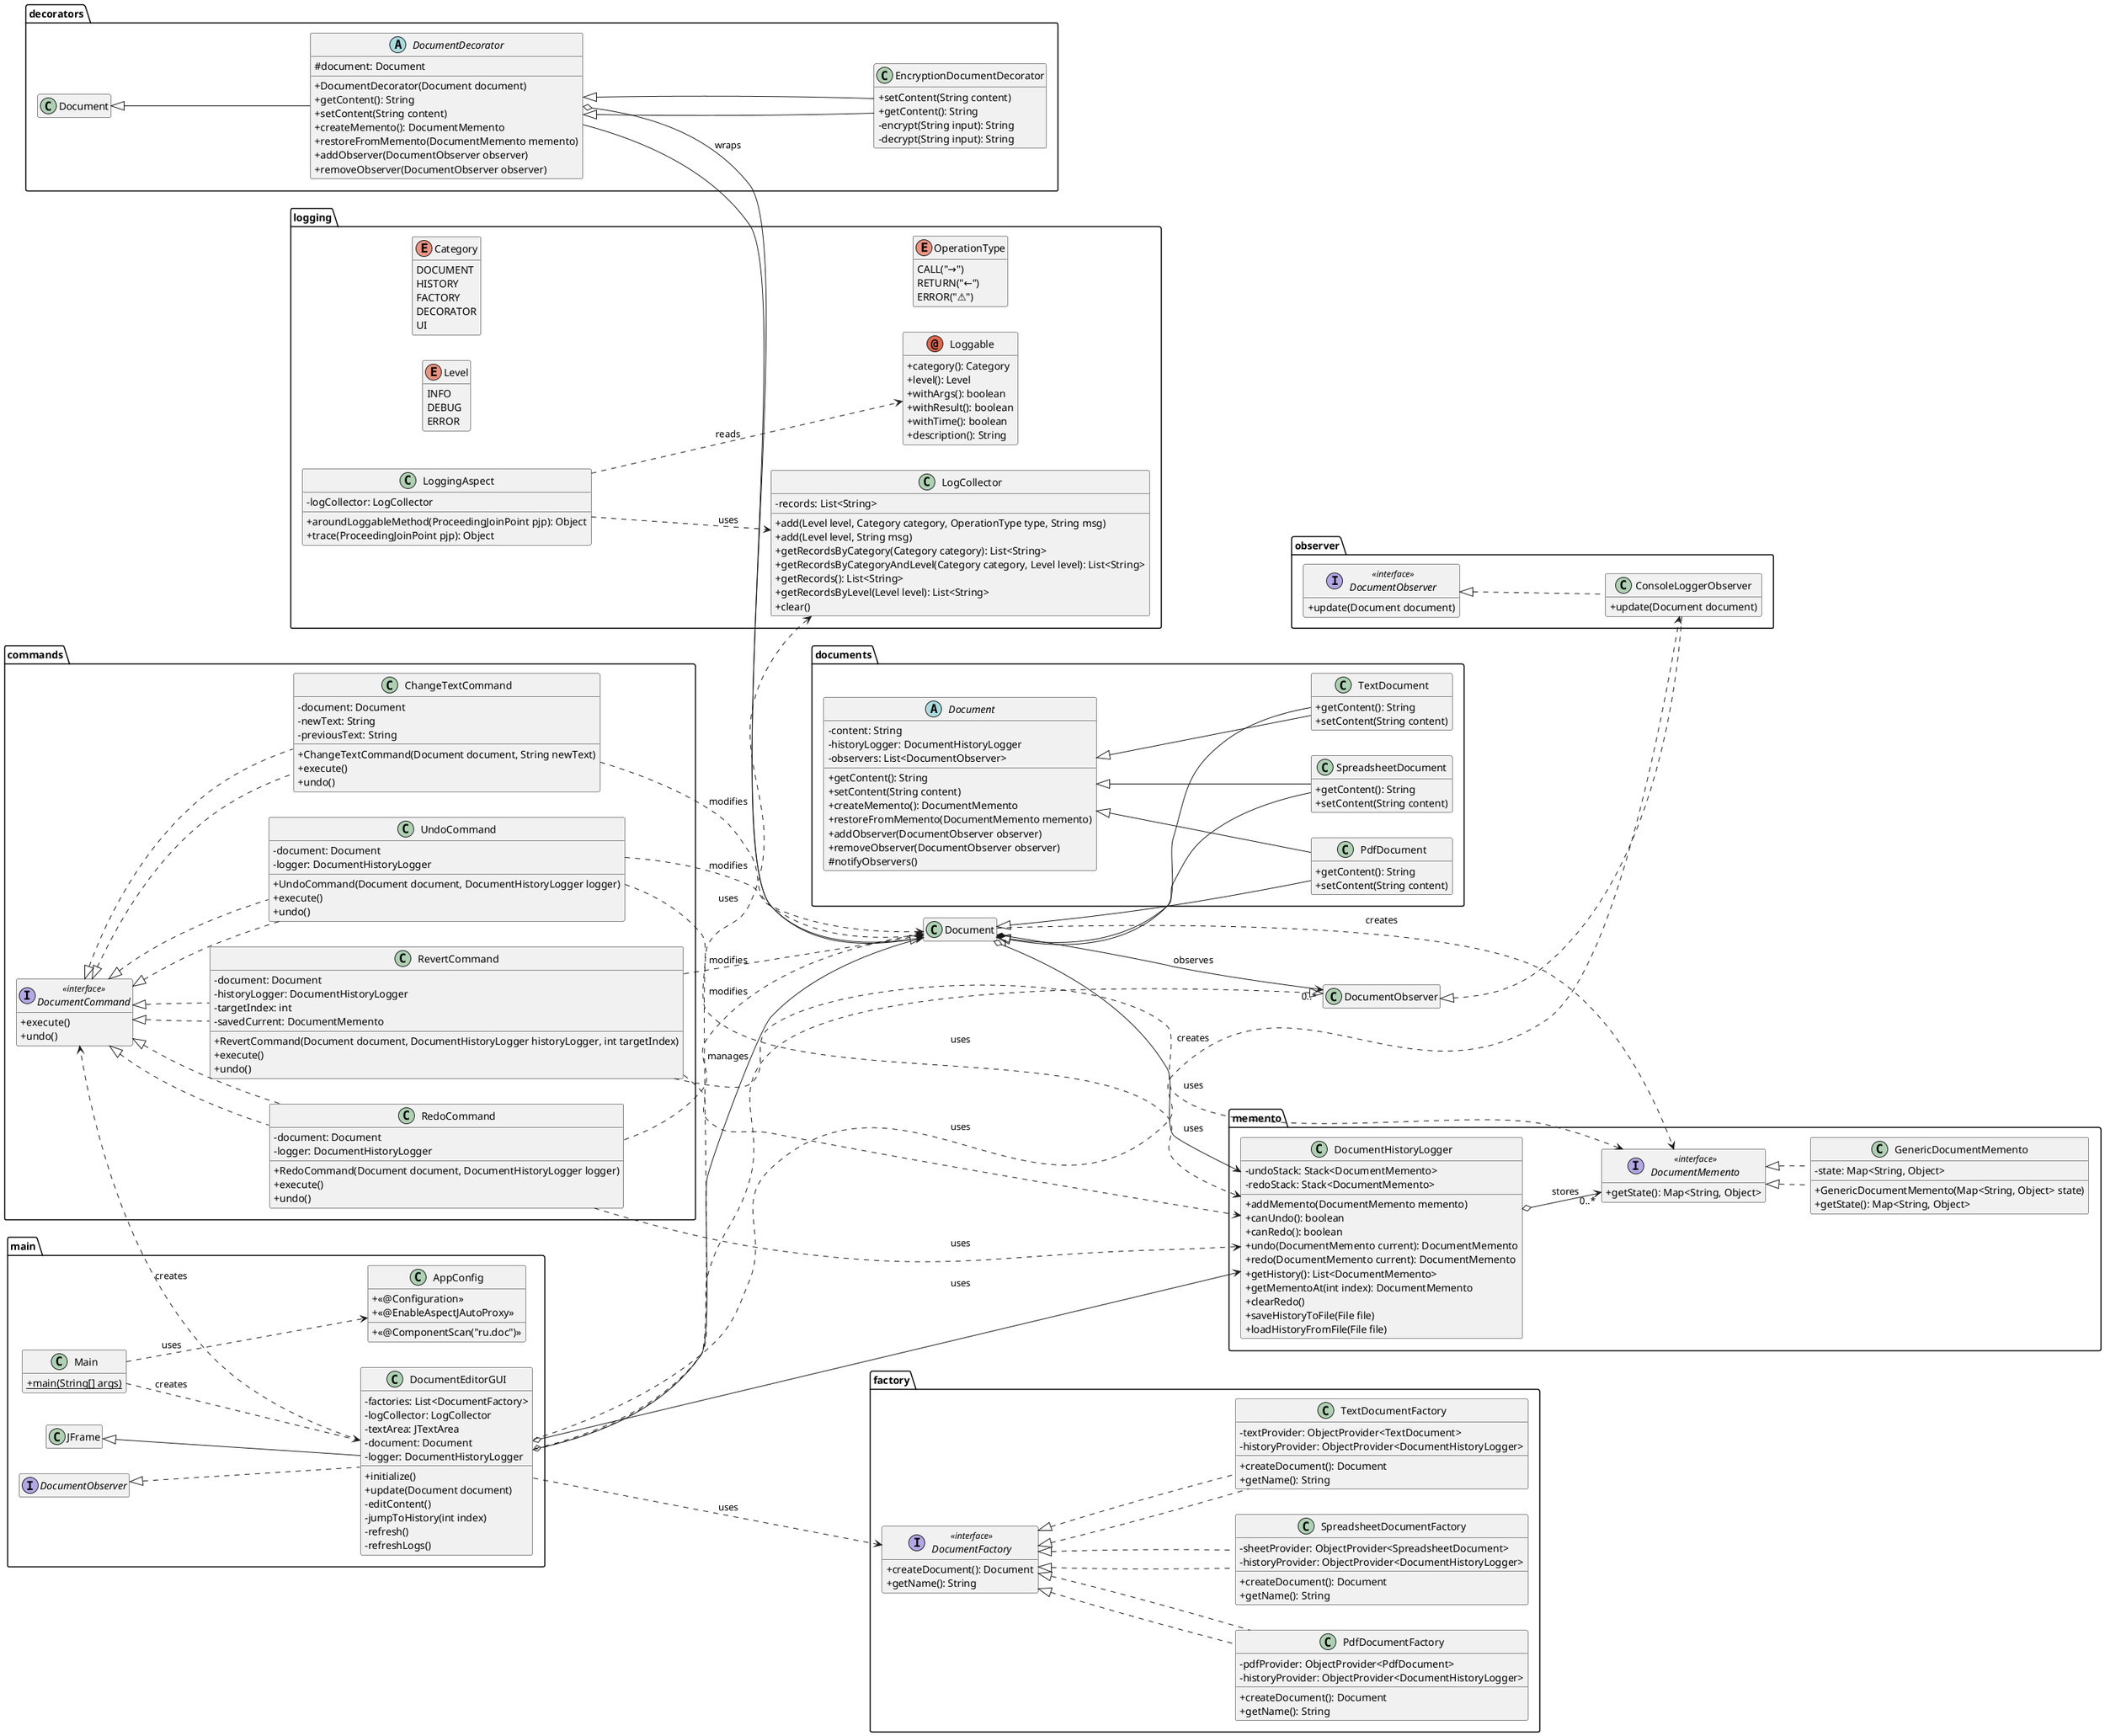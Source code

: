 @startuml
' Settings
skinparam classAttributeIconSize 0
hide empty members
left to right direction

' Packages
package main {
    class Main {
        + {static} main(String[] args)
    }
    class AppConfig {
        + <<@Configuration>>
        + <<@ComponentScan("ru.doc")>>
        + <<@EnableAspectJAutoProxy>>
    }
    class DocumentEditorGUI extends JFrame implements DocumentObserver {
        - factories: List<DocumentFactory>
        - logCollector: LogCollector
        - textArea: JTextArea
        - document: Document
        - logger: DocumentHistoryLogger
        + initialize()
        + update(Document document)
        - editContent()
        - jumpToHistory(int index)
        - refresh()
        - refreshLogs()
    }
}

package documents {
    abstract class Document {
        - content: String
        - historyLogger: DocumentHistoryLogger
        - observers: List<DocumentObserver>
        + getContent(): String
        + setContent(String content)
        + createMemento(): DocumentMemento
        + restoreFromMemento(DocumentMemento memento)
        + addObserver(DocumentObserver observer)
        + removeObserver(DocumentObserver observer)
        # notifyObservers()
    }
    class TextDocument extends Document {
        + getContent(): String
        + setContent(String content)
    }
    class PdfDocument extends Document {
        + getContent(): String
        + setContent(String content)
    }
    class SpreadsheetDocument extends Document {
        + getContent(): String
        + setContent(String content)
    }
}

package factory {
    interface DocumentFactory <<interface>> {
        + createDocument(): Document
        + getName(): String
    }
    class TextDocumentFactory implements DocumentFactory {
        - textProvider: ObjectProvider<TextDocument>
        - historyProvider: ObjectProvider<DocumentHistoryLogger>
        + createDocument(): Document
        + getName(): String
    }
    class PdfDocumentFactory implements DocumentFactory {
        - pdfProvider: ObjectProvider<PdfDocument>
        - historyProvider: ObjectProvider<DocumentHistoryLogger>
        + createDocument(): Document
        + getName(): String
    }
    class SpreadsheetDocumentFactory implements DocumentFactory {
        - sheetProvider: ObjectProvider<SpreadsheetDocument>
        - historyProvider: ObjectProvider<DocumentHistoryLogger>
        + createDocument(): Document
        + getName(): String
    }
}

package decorators {
    abstract class DocumentDecorator extends Document {
        # document: Document
        + DocumentDecorator(Document document)
        + getContent(): String
        + setContent(String content)
        + createMemento(): DocumentMemento
        + restoreFromMemento(DocumentMemento memento)
        + addObserver(DocumentObserver observer)
        + removeObserver(DocumentObserver observer)
    }
    class EncryptionDocumentDecorator extends DocumentDecorator {
        + setContent(String content)
        + getContent(): String
        - encrypt(String input): String
        - decrypt(String input): String
    }
}

package commands {
    interface DocumentCommand <<interface>> {
        + execute()
        + undo()
    }
    class ChangeTextCommand implements DocumentCommand {
        - document: Document
        - newText: String
        - previousText: String
        + ChangeTextCommand(Document document, String newText)
        + execute()
        + undo()
    }
    class UndoCommand implements DocumentCommand {
        - document: Document
        - logger: DocumentHistoryLogger
        + UndoCommand(Document document, DocumentHistoryLogger logger)
        + execute()
        + undo()
    }
    class RedoCommand implements DocumentCommand {
        - document: Document
        - logger: DocumentHistoryLogger
        + RedoCommand(Document document, DocumentHistoryLogger logger)
        + execute()
        + undo()
    }
    class RevertCommand implements DocumentCommand {
        - document: Document
        - historyLogger: DocumentHistoryLogger
        - targetIndex: int
        - savedCurrent: DocumentMemento
        + RevertCommand(Document document, DocumentHistoryLogger historyLogger, int targetIndex)
        + execute()
        + undo()
    }
}

package memento {
    interface DocumentMemento <<interface>> {
        + getState(): Map<String, Object>
    }
    class GenericDocumentMemento implements DocumentMemento {
        - state: Map<String, Object>
        + GenericDocumentMemento(Map<String, Object> state)
        + getState(): Map<String, Object>
    }
    class DocumentHistoryLogger {
        - undoStack: Stack<DocumentMemento>
        - redoStack: Stack<DocumentMemento>
        + addMemento(DocumentMemento memento)
        + canUndo(): boolean
        + canRedo(): boolean
        + undo(DocumentMemento current): DocumentMemento
        + redo(DocumentMemento current): DocumentMemento
        + getHistory(): List<DocumentMemento>
        + getMementoAt(int index): DocumentMemento
        + clearRedo()
        + saveHistoryToFile(File file)
        + loadHistoryFromFile(File file)
    }
}

package observer {
    interface DocumentObserver <<interface>> {
        + update(Document document)
    }
    class ConsoleLoggerObserver implements DocumentObserver {
        + update(Document document)
    }
}

package logging {
    class LogCollector {
        - records: List<String>
        + add(Level level, Category category, OperationType type, String msg)
        + add(Level level, String msg)
        + getRecordsByCategory(Category category): List<String>
        + getRecordsByCategoryAndLevel(Category category, Level level): List<String>
        + getRecords(): List<String>
        + getRecordsByLevel(Level level): List<String>
        + clear()
    }
    enum Level {
        INFO
        DEBUG
        ERROR
    }
    enum Category {
        DOCUMENT
        HISTORY
        FACTORY
        DECORATOR
        UI
    }
    enum OperationType {
        CALL("→")
        RETURN("←")
        ERROR("⚠")
    }
    annotation Loggable {
        + category(): Category
        + level(): Level
        + withArgs(): boolean
        + withResult(): boolean
        + withTime(): boolean
        + description(): String
    }
    class LoggingAspect {
        - logCollector: LogCollector
        + aroundLoggableMethod(ProceedingJoinPoint pjp): Object
        + trace(ProceedingJoinPoint pjp): Object
    }
}

' Relationships
Main ..> AppConfig : uses
Main ..> DocumentEditorGUI : creates

DocumentEditorGUI o--> Document : manages
DocumentEditorGUI o--> DocumentHistoryLogger : uses
DocumentEditorGUI ..> DocumentFactory : uses
DocumentEditorGUI ..> DocumentCommand : creates
DocumentEditorGUI ..> ConsoleLoggerObserver : creates
DocumentEditorGUI ..> LogCollector : uses

Document <|-- TextDocument
Document <|-- PdfDocument
Document <|-- SpreadsheetDocument
Document <|-- DocumentDecorator

Document ..> DocumentMemento : creates
Document o--> DocumentHistoryLogger : uses
Document "1" *--> "0..*" DocumentObserver : observes

DocumentDecorator o--> Document : wraps
DocumentDecorator <|-- EncryptionDocumentDecorator

DocumentFactory <|.. TextDocumentFactory
DocumentFactory <|.. PdfDocumentFactory
DocumentFactory <|.. SpreadsheetDocumentFactory

DocumentCommand <|.. ChangeTextCommand
DocumentCommand <|.. UndoCommand
DocumentCommand <|.. RedoCommand
DocumentCommand <|.. RevertCommand

ChangeTextCommand ..> Document : modifies
UndoCommand ..> Document : modifies
UndoCommand ..> DocumentHistoryLogger : uses
RedoCommand ..> Document : modifies
RedoCommand ..> DocumentHistoryLogger : uses
RevertCommand ..> Document : modifies
RevertCommand ..> DocumentHistoryLogger : uses
RevertCommand ..> DocumentMemento : uses

DocumentMemento <|.. GenericDocumentMemento
DocumentHistoryLogger o--> "0..*" DocumentMemento : stores

DocumentObserver <|.. DocumentEditorGUI
DocumentObserver <|.. ConsoleLoggerObserver

LoggingAspect ..> LogCollector : uses
LoggingAspect ..> Loggable : reads
@enduml